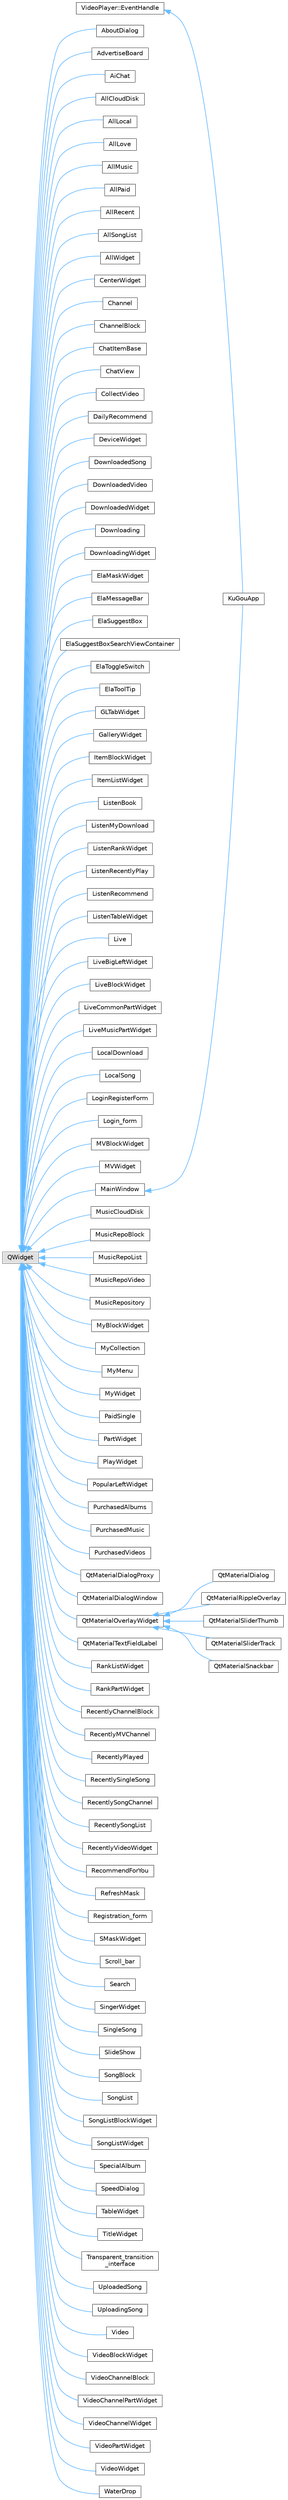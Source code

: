 digraph "类继承关系图"
{
 // LATEX_PDF_SIZE
  bgcolor="transparent";
  edge [fontname=Helvetica,fontsize=10,labelfontname=Helvetica,labelfontsize=10];
  node [fontname=Helvetica,fontsize=10,shape=box,height=0.2,width=0.4];
  rankdir="LR";
  Node0 [id="Node000000",label="VideoPlayer::EventHandle",height=0.2,width=0.4,color="grey40", fillcolor="white", style="filled",URL="$class_video_player_1_1_event_handle.html",tooltip="事件处理接口"];
  Node0 -> Node1 [id="edge533_Node000000_Node000001",dir="back",color="steelblue1",style="solid",tooltip=" "];
  Node1 [id="Node000001",label="KuGouApp",height=0.2,width=0.4,color="grey40", fillcolor="white", style="filled",URL="$class_ku_gou_app.html",tooltip="酷狗音乐应用主窗口类，管理音乐播放和界面切换"];
  Node3 [id="Node000003",label="QWidget",height=0.2,width=0.4,color="grey60", fillcolor="#E0E0E0", style="filled",tooltip=" "];
  Node3 -> Node4 [id="edge534_Node000003_Node000004",dir="back",color="steelblue1",style="solid",tooltip=" "];
  Node4 [id="Node000004",label="AboutDialog",height=0.2,width=0.4,color="grey40", fillcolor="white", style="filled",URL="$class_about_dialog.html",tooltip="关于对话框类，显示项目信息和 Gitee Star 数量"];
  Node3 -> Node5 [id="edge535_Node000003_Node000005",dir="back",color="steelblue1",style="solid",tooltip=" "];
  Node5 [id="Node000005",label="AdvertiseBoard",height=0.2,width=0.4,color="grey40", fillcolor="white", style="filled",URL="$class_advertise_board.html",tooltip="广告轮播界面类，管理海报展示和导航"];
  Node3 -> Node6 [id="edge536_Node000003_Node000006",dir="back",color="steelblue1",style="solid",tooltip=" "];
  Node6 [id="Node000006",label="AiChat",height=0.2,width=0.4,color="grey40", fillcolor="white", style="filled",URL="$class_ai_chat.html",tooltip="AI 聊天界面类，集成问题输入、聊天视图和流式回答"];
  Node3 -> Node7 [id="edge537_Node000003_Node000007",dir="back",color="steelblue1",style="solid",tooltip=" "];
  Node7 [id="Node000007",label="AllCloudDisk",height=0.2,width=0.4,color="grey40", fillcolor="white", style="filled",URL="$class_all_cloud_disk.html",tooltip="云盘音乐界面类，支持搜索更多音乐"];
  Node3 -> Node8 [id="edge538_Node000003_Node000008",dir="back",color="steelblue1",style="solid",tooltip=" "];
  Node8 [id="Node000008",label="AllLocal",height=0.2,width=0.4,color="grey40", fillcolor="white", style="filled",URL="$class_all_local.html",tooltip="本地音乐界面类，支持音乐列表显示和搜索"];
  Node3 -> Node9 [id="edge539_Node000003_Node000009",dir="back",color="steelblue1",style="solid",tooltip=" "];
  Node9 [id="Node000009",label="AllLove",height=0.2,width=0.4,color="grey40", fillcolor="white", style="filled",URL="$class_all_love.html",tooltip="收藏音乐界面类，支持搜索更多音乐"];
  Node3 -> Node10 [id="edge540_Node000003_Node000010",dir="back",color="steelblue1",style="solid",tooltip=" "];
  Node10 [id="Node000010",label="AllMusic",height=0.2,width=0.4,color="grey40", fillcolor="white", style="filled",URL="$class_all_music.html",tooltip="音乐管理界面类，支持全部、收藏、歌单、最近、本地、已购、云盘子界面切换及排序"];
  Node3 -> Node11 [id="edge541_Node000003_Node000011",dir="back",color="steelblue1",style="solid",tooltip=" "];
  Node11 [id="Node000011",label="AllPaid",height=0.2,width=0.4,color="grey40", fillcolor="white", style="filled",URL="$class_all_paid.html",tooltip="付费音乐界面类，支持搜索更多音乐"];
  Node3 -> Node12 [id="edge542_Node000003_Node000012",dir="back",color="steelblue1",style="solid",tooltip=" "];
  Node12 [id="Node000012",label="AllRecent",height=0.2,width=0.4,color="grey40", fillcolor="white", style="filled",URL="$class_all_recent.html",tooltip="最近播放音乐界面类，支持搜索更多音乐"];
  Node3 -> Node13 [id="edge543_Node000003_Node000013",dir="back",color="steelblue1",style="solid",tooltip=" "];
  Node13 [id="Node000013",label="AllSongList",height=0.2,width=0.4,color="grey40", fillcolor="white", style="filled",URL="$class_all_song_list.html",tooltip="歌单界面类，支持搜索更多音乐"];
  Node3 -> Node14 [id="edge544_Node000003_Node000014",dir="back",color="steelblue1",style="solid",tooltip=" "];
  Node14 [id="Node000014",label="AllWidget",height=0.2,width=0.4,color="grey40", fillcolor="white", style="filled",URL="$class_all_widget.html",tooltip="全部音乐界面类，支持音乐列表显示和搜索"];
  Node3 -> Node15 [id="edge545_Node000003_Node000015",dir="back",color="steelblue1",style="solid",tooltip=" "];
  Node15 [id="Node000015",label="CenterWidget",height=0.2,width=0.4,color="grey40", fillcolor="white", style="filled",URL="$class_center_widget.html",tooltip="自定义中心控件类，继承自 QWidget，支持线性渐变阴影"];
  Node3 -> Node16 [id="edge546_Node000003_Node000016",dir="back",color="steelblue1",style="solid",tooltip=" "];
  Node16 [id="Node000016",label="Channel",height=0.2,width=0.4,color="grey40", fillcolor="white", style="filled",URL="$class_channel.html",tooltip="音乐频道主界面类，支持分类导航、滚动和音乐块展示"];
  Node3 -> Node17 [id="edge547_Node000003_Node000017",dir="back",color="steelblue1",style="solid",tooltip=" "];
  Node17 [id="Node000017",label="ChannelBlock",height=0.2,width=0.4,color="grey40", fillcolor="white", style="filled",URL="$class_channel_block.html",tooltip="音乐频道块界面类，显示封面、标题、歌手歌曲信息，支持交互"];
  Node3 -> Node18 [id="edge548_Node000003_Node000018",dir="back",color="steelblue1",style="solid",tooltip=" "];
  Node18 [id="Node000018",label="ChatItemBase",height=0.2,width=0.4,color="grey40", fillcolor="white", style="filled",URL="$class_chat_item_base.html",tooltip="聊天项基类，包含用户名、头像、气泡和加载动画"];
  Node3 -> Node19 [id="edge549_Node000003_Node000019",dir="back",color="steelblue1",style="solid",tooltip=" "];
  Node19 [id="Node000019",label="ChatView",height=0.2,width=0.4,color="grey40", fillcolor="white", style="filled",URL="$class_chat_view.html",tooltip="聊天视图类，支持聊天项动态管理、居中初始化部件和动画效果"];
  Node3 -> Node20 [id="edge550_Node000003_Node000020",dir="back",color="steelblue1",style="solid",tooltip=" "];
  Node20 [id="Node000020",label="CollectVideo",height=0.2,width=0.4,color="grey40", fillcolor="white", style="filled",URL="$class_collect_video.html",tooltip="收藏视频界面类，管理收藏视频的展示和操作"];
  Node3 -> Node21 [id="edge551_Node000003_Node000021",dir="back",color="steelblue1",style="solid",tooltip=" "];
  Node21 [id="Node000021",label="DailyRecommend",height=0.2,width=0.4,color="grey40", fillcolor="white", style="filled",URL="$class_daily_recommend.html",tooltip="每日推荐界面类，显示日期、歌曲列表和操作按钮"];
  Node3 -> Node22 [id="edge552_Node000003_Node000022",dir="back",color="steelblue1",style="solid",tooltip=" "];
  Node22 [id="Node000022",label="DeviceWidget",height=0.2,width=0.4,color="grey40", fillcolor="white", style="filled",URL="$class_device_widget.html",tooltip="设备界面类，管理设备相关操作和展示"];
  Node3 -> Node23 [id="edge553_Node000003_Node000023",dir="back",color="steelblue1",style="solid",tooltip=" "];
  Node23 [id="Node000023",label="DownloadedSong",height=0.2,width=0.4,color="grey40", fillcolor="white", style="filled",URL="$class_downloaded_song.html",tooltip="已下载歌曲界面类，支持排序和搜索"];
  Node3 -> Node24 [id="edge554_Node000003_Node000024",dir="back",color="steelblue1",style="solid",tooltip=" "];
  Node24 [id="Node000024",label="DownloadedVideo",height=0.2,width=0.4,color="grey40", fillcolor="white", style="filled",URL="$class_downloaded_video.html",tooltip="已下载视频界面类，支持搜索"];
  Node3 -> Node25 [id="edge555_Node000003_Node000025",dir="back",color="steelblue1",style="solid",tooltip=" "];
  Node25 [id="Node000025",label="DownloadedWidget",height=0.2,width=0.4,color="grey40", fillcolor="white", style="filled",URL="$class_downloaded_widget.html",tooltip="已下载界面类，显示已下载内容并支持搜索"];
  Node3 -> Node26 [id="edge556_Node000003_Node000026",dir="back",color="steelblue1",style="solid",tooltip=" "];
  Node26 [id="Node000026",label="Downloading",height=0.2,width=0.4,color="grey40", fillcolor="white", style="filled",URL="$class_downloading.html",tooltip="下载管理界面类，支持开始、停止、清除和设置"];
  Node3 -> Node27 [id="edge557_Node000003_Node000027",dir="back",color="steelblue1",style="solid",tooltip=" "];
  Node27 [id="Node000027",label="DownloadingWidget",height=0.2,width=0.4,color="grey40", fillcolor="white", style="filled",URL="$class_downloading_widget.html",tooltip="下载中界面类，显示下载进度和操作按钮"];
  Node3 -> Node28 [id="edge558_Node000003_Node000028",dir="back",color="steelblue1",style="solid",tooltip=" "];
  Node28 [id="Node000028",label="ElaMaskWidget",height=0.2,width=0.4,color="grey40", fillcolor="white", style="filled",URL="$class_ela_mask_widget.html",tooltip="遮罩控件类，提供透明遮罩效果和动画"];
  Node3 -> Node29 [id="edge559_Node000003_Node000029",dir="back",color="steelblue1",style="solid",tooltip=" "];
  Node29 [id="Node000029",label="ElaMessageBar",height=0.2,width=0.4,color="grey40", fillcolor="white", style="filled",URL="$class_ela_message_bar.html",tooltip="消息通知栏类，支持多种消息类型和位置策略"];
  Node3 -> Node30 [id="edge560_Node000003_Node000030",dir="back",color="steelblue1",style="solid",tooltip=" "];
  Node30 [id="Node000030",label="ElaSuggestBox",height=0.2,width=0.4,color="grey40", fillcolor="white", style="filled",URL="$class_ela_suggest_box.html",tooltip="搜索建议框控件，支持添加/移除建议项和事件过滤"];
  Node3 -> Node31 [id="edge561_Node000003_Node000031",dir="back",color="steelblue1",style="solid",tooltip=" "];
  Node31 [id="Node000031",label="ElaSuggestBoxSearchViewContainer",height=0.2,width=0.4,color="grey40", fillcolor="white", style="filled",URL="$class_ela_suggest_box_search_view_container.html",tooltip="建议框容器，负责绘制阴影和圆角背景"];
  Node3 -> Node32 [id="edge562_Node000003_Node000032",dir="back",color="steelblue1",style="solid",tooltip=" "];
  Node32 [id="Node000032",label="ElaToggleSwitch",height=0.2,width=0.4,color="grey40", fillcolor="white", style="filled",URL="$class_ela_toggle_switch.html",tooltip="开关控件，支持滑动动画和主题切换"];
  Node3 -> Node33 [id="edge563_Node000003_Node000033",dir="back",color="steelblue1",style="solid",tooltip=" "];
  Node33 [id="Node000033",label="ElaToolTip",height=0.2,width=0.4,color="grey40", fillcolor="white", style="filled",URL="$class_ela_tool_tip.html",tooltip="自定义工具提示类，支持文本、自定义控件和动画"];
  Node3 -> Node34 [id="edge564_Node000003_Node000034",dir="back",color="steelblue1",style="solid",tooltip=" "];
  Node34 [id="Node000034",label="GLTabWidget",height=0.2,width=0.4,color="grey40", fillcolor="white", style="filled",URL="$class_g_l_tab_widget.html",tooltip="“猜你喜欢”推荐界面类，管理模式选择、歌曲信息和交互按钮"];
  Node3 -> Node35 [id="edge565_Node000003_Node000035",dir="back",color="steelblue1",style="solid",tooltip=" "];
  Node35 [id="Node000035",label="GalleryWidget",height=0.2,width=0.4,color="grey40", fillcolor="white", style="filled",URL="$class_gallery_widget.html",tooltip="照片画廊控件类，管理照片卡片并支持动态布局和动画"];
  Node3 -> Node36 [id="edge566_Node000003_Node000036",dir="back",color="steelblue1",style="solid",tooltip=" "];
  Node36 [id="Node000036",label="ItemBlockWidget",height=0.2,width=0.4,color="grey40", fillcolor="white", style="filled",URL="$class_item_block_widget.html",tooltip="块状推荐项控件类，显示封面和描述"];
  Node3 -> Node37 [id="edge567_Node000003_Node000037",dir="back",color="steelblue1",style="solid",tooltip=" "];
  Node37 [id="Node000037",label="ItemListWidget",height=0.2,width=0.4,color="grey40", fillcolor="white", style="filled",URL="$class_item_list_widget.html",tooltip="小图标列表推荐项控件类，显示封面、歌曲名和歌手"];
  Node3 -> Node38 [id="edge568_Node000003_Node000038",dir="back",color="steelblue1",style="solid",tooltip=" "];
  Node38 [id="Node000038",label="ListenBook",height=0.2,width=0.4,color="grey40", fillcolor="white", style="filled",URL="$class_listen_book.html",tooltip="听书主界面类，包含推荐、下载和最近播放页面的堆栈窗口"];
  Node3 -> Node39 [id="edge569_Node000003_Node000039",dir="back",color="steelblue1",style="solid",tooltip=" "];
  Node39 [id="Node000039",label="ListenMyDownload",height=0.2,width=0.4,color="grey40", fillcolor="white", style="filled",URL="$class_listen_my_download.html",tooltip="下载管理界面类，切换已下载和下载中页面"];
  Node3 -> Node40 [id="edge570_Node000003_Node000040",dir="back",color="steelblue1",style="solid",tooltip=" "];
  Node40 [id="Node000040",label="ListenRankWidget",height=0.2,width=0.4,color="grey40", fillcolor="white", style="filled",URL="$class_listen_rank_widget.html",tooltip="排行榜界面类，显示免费榜、飙升榜、热销榜和新品榜"];
  Node3 -> Node41 [id="edge571_Node000003_Node000041",dir="back",color="steelblue1",style="solid",tooltip=" "];
  Node41 [id="Node000041",label="ListenRecentlyPlay",height=0.2,width=0.4,color="grey40", fillcolor="white", style="filled",URL="$class_listen_recently_play.html",tooltip="最近播放界面类，显示播放记录并支持搜索"];
  Node3 -> Node42 [id="edge572_Node000003_Node000042",dir="back",color="steelblue1",style="solid",tooltip=" "];
  Node42 [id="Node000042",label="ListenRecommend",height=0.2,width=0.4,color="grey40", fillcolor="white", style="filled",URL="$class_listen_recommend.html",tooltip="推荐界面类，包含分类菜单和多个表格控件"];
  Node3 -> Node43 [id="edge573_Node000003_Node000043",dir="back",color="steelblue1",style="solid",tooltip=" "];
  Node43 [id="Node000043",label="ListenTableWidget",height=0.2,width=0.4,color="grey40", fillcolor="white", style="filled",URL="$class_listen_table_widget.html",tooltip="表格控件类，包含标题和画廊，支持刷新功能"];
  Node3 -> Node44 [id="edge574_Node000003_Node000044",dir="back",color="steelblue1",style="solid",tooltip=" "];
  Node44 [id="Node000044",label="Live",height=0.2,width=0.4,color="grey40", fillcolor="white", style="filled",URL="$class_live.html",tooltip="直播主界面类，整合多个直播控件"];
  Node3 -> Node45 [id="edge575_Node000003_Node000045",dir="back",color="steelblue1",style="solid",tooltip=" "];
  Node45 [id="Node000045",label="LiveBigLeftWidget",height=0.2,width=0.4,color="grey40", fillcolor="white", style="filled",URL="$class_live_big_left_widget.html",tooltip="直播左侧大控件类，显示封面和文本内容"];
  Node3 -> Node46 [id="edge576_Node000003_Node000046",dir="back",color="steelblue1",style="solid",tooltip=" "];
  Node46 [id="Node000046",label="LiveBlockWidget",height=0.2,width=0.4,color="grey40", fillcolor="white", style="filled",URL="$class_live_block_widget.html",tooltip="直播块控件类，显示封面、文本和提示"];
  Node3 -> Node47 [id="edge577_Node000003_Node000047",dir="back",color="steelblue1",style="solid",tooltip=" "];
  Node47 [id="Node000047",label="LiveCommonPartWidget",height=0.2,width=0.4,color="grey40", fillcolor="white", style="filled",URL="$class_live_common_part_widget.html",tooltip="直播通用部分控件类，支持多行块控件布局"];
  Node3 -> Node48 [id="edge578_Node000003_Node000048",dir="back",color="steelblue1",style="solid",tooltip=" "];
  Node48 [id="Node000048",label="LiveMusicPartWidget",height=0.2,width=0.4,color="grey40", fillcolor="white", style="filled",URL="$class_live_music_part_widget.html",tooltip="直播音乐部分控件类，显示封面、标题和描述"];
  Node3 -> Node49 [id="edge579_Node000003_Node000049",dir="back",color="steelblue1",style="solid",tooltip=" "];
  Node49 [id="Node000049",label="LocalDownload",height=0.2,width=0.4,color="grey40", fillcolor="white", style="filled",URL="$class_local_download.html",tooltip="本地下载管理界面类，整合本地歌曲、已下载歌曲、已下载视频和正在下载功能"];
  Node3 -> Node50 [id="edge580_Node000003_Node000050",dir="back",color="steelblue1",style="solid",tooltip=" "];
  Node50 [id="Node000050",label="LocalSong",height=0.2,width=0.4,color="grey40", fillcolor="white", style="filled",URL="$class_local_song.html",tooltip="本地歌曲管理界面类，支持播放、排序、搜索、上传和服务器同步"];
  Node3 -> Node51 [id="edge581_Node000003_Node000051",dir="back",color="steelblue1",style="solid",tooltip=" "];
  Node51 [id="Node000051",label="LoginRegisterForm",height=0.2,width=0.4,color="grey40", fillcolor="white", style="filled",URL="$class_login_register_form.html",tooltip=" "];
  Node3 -> Node52 [id="edge582_Node000003_Node000052",dir="back",color="steelblue1",style="solid",tooltip=" "];
  Node52 [id="Node000052",label="Login_form",height=0.2,width=0.4,color="grey40", fillcolor="white", style="filled",URL="$class_login__form.html",tooltip=" "];
  Node3 -> Node53 [id="edge583_Node000003_Node000053",dir="back",color="steelblue1",style="solid",tooltip=" "];
  Node53 [id="Node000053",label="MVBlockWidget",height=0.2,width=0.4,color="grey40", fillcolor="white", style="filled",URL="$class_m_v_block_widget.html",tooltip="音乐视频块控件类，显示封面、标题和描述"];
  Node3 -> Node54 [id="edge584_Node000003_Node000054",dir="back",color="steelblue1",style="solid",tooltip=" "];
  Node54 [id="Node000054",label="MVWidget",height=0.2,width=0.4,color="grey40", fillcolor="white", style="filled",URL="$class_m_v_widget.html",tooltip="音乐视频分类界面类，支持推荐、华语、欧美等分类"];
  Node3 -> Node2 [id="edge585_Node000003_Node000002",dir="back",color="steelblue1",style="solid",tooltip=" "];
  Node2 [id="Node000002",label="MainWindow",height=0.2,width=0.4,color="grey40", fillcolor="white", style="filled",URL="$class_main_window.html",tooltip="自定义主窗口类，继承自 QWidget，支持窗口拉伸、托盘交互和关闭动画"];
  Node2 -> Node1 [id="edge586_Node000002_Node000001",dir="back",color="steelblue1",style="solid",tooltip=" "];
  Node3 -> Node55 [id="edge587_Node000003_Node000055",dir="back",color="steelblue1",style="solid",tooltip=" "];
  Node55 [id="Node000055",label="MusicCloudDisk",height=0.2,width=0.4,color="grey40", fillcolor="white", style="filled",URL="$class_music_cloud_disk.html",tooltip="云端歌曲管理界面类，整合已上传和正在上传歌曲功能"];
  Node3 -> Node56 [id="edge588_Node000003_Node000056",dir="back",color="steelblue1",style="solid",tooltip=" "];
  Node56 [id="Node000056",label="MusicRepoBlock",height=0.2,width=0.4,color="grey40", fillcolor="white", style="filled",URL="$class_music_repo_block.html",tooltip="音乐仓库块状项类，显示歌曲封面、名称和歌手信息"];
  Node3 -> Node57 [id="edge589_Node000003_Node000057",dir="back",color="steelblue1",style="solid",tooltip=" "];
  Node57 [id="Node000057",label="MusicRepoList",height=0.2,width=0.4,color="grey40", fillcolor="white", style="filled",URL="$class_music_repo_list.html",tooltip="音乐仓库列表项类，显示歌曲封面、名称和歌手信息"];
  Node3 -> Node58 [id="edge590_Node000003_Node000058",dir="back",color="steelblue1",style="solid",tooltip=" "];
  Node58 [id="Node000058",label="MusicRepoVideo",height=0.2,width=0.4,color="grey40", fillcolor="white", style="filled",URL="$class_music_repo_video.html",tooltip="音乐仓库视频项类，显示视频封面、名称、图标和作者信息"];
  Node3 -> Node59 [id="edge591_Node000003_Node000059",dir="back",color="steelblue1",style="solid",tooltip=" "];
  Node59 [id="Node000059",label="MusicRepository",height=0.2,width=0.4,color="grey40", fillcolor="white", style="filled",URL="$class_music_repository.html",tooltip="音乐仓库界面类，管理歌曲和视频的展示"];
  Node3 -> Node60 [id="edge592_Node000003_Node000060",dir="back",color="steelblue1",style="solid",tooltip=" "];
  Node60 [id="Node000060",label="MyBlockWidget",height=0.2,width=0.4,color="grey40", fillcolor="white", style="filled",URL="$class_my_block_widget.html",tooltip="块状控件类，支持遮罩、提示标签和流行度按钮"];
  Node3 -> Node61 [id="edge593_Node000003_Node000061",dir="back",color="steelblue1",style="solid",tooltip=" "];
  Node61 [id="Node000061",label="MyCollection",height=0.2,width=0.4,color="grey40", fillcolor="white", style="filled",URL="$class_my_collection.html",tooltip="收藏界面类，集成单曲、歌单、专辑、视频、歌手和设备界面"];
  Node3 -> Node62 [id="edge594_Node000003_Node000062",dir="back",color="steelblue1",style="solid",tooltip=" "];
  Node62 [id="Node000062",label="MyMenu",height=0.2,width=0.4,color="grey40", fillcolor="white", style="filled",URL="$class_my_menu.html",tooltip="菜单管理类，使用策略模式动态创建和初始化不同类型的菜单"];
  Node3 -> Node63 [id="edge595_Node000003_Node000063",dir="back",color="steelblue1",style="solid",tooltip=" "];
  Node63 [id="Node000063",label="MyWidget",height=0.2,width=0.4,color="grey40", fillcolor="white", style="filled",URL="$class_my_widget.html",tooltip="中间控件类，用于传递信号和绘制音量控件背景"];
  Node3 -> Node64 [id="edge596_Node000003_Node000064",dir="back",color="steelblue1",style="solid",tooltip=" "];
  Node64 [id="Node000064",label="PaidSingle",height=0.2,width=0.4,color="grey40", fillcolor="white", style="filled",URL="$class_paid_single.html",tooltip="付费单曲界面类，提供播放、下载、分享、排序、批量操作和搜索功能"];
  Node3 -> Node65 [id="edge597_Node000003_Node000065",dir="back",color="steelblue1",style="solid",tooltip=" "];
  Node65 [id="Node000065",label="PartWidget",height=0.2,width=0.4,color="grey40", fillcolor="white", style="filled",URL="$class_part_widget.html",tooltip="频道分区界面类，显示标题和音乐块容器"];
  Node3 -> Node66 [id="edge598_Node000003_Node000066",dir="back",color="steelblue1",style="solid",tooltip=" "];
  Node66 [id="Node000066",label="PlayWidget",height=0.2,width=0.4,color="grey40", fillcolor="white", style="filled",URL="$class_play_widget.html",tooltip="自定义播放控件类，继承自 QWidget，支持圆角阴影和双击信号"];
  Node3 -> Node67 [id="edge599_Node000003_Node000067",dir="back",color="steelblue1",style="solid",tooltip=" "];
  Node67 [id="Node000067",label="PopularLeftWidget",height=0.2,width=0.4,color="grey40", fillcolor="white", style="filled",URL="$class_popular_left_widget.html",tooltip="热门左侧控件类，支持动画和交互按钮"];
  Node3 -> Node68 [id="edge600_Node000003_Node000068",dir="back",color="steelblue1",style="solid",tooltip=" "];
  Node68 [id="Node000068",label="PurchasedAlbums",height=0.2,width=0.4,color="grey40", fillcolor="white", style="filled",URL="$class_purchased_albums.html",tooltip="已购专辑界面类，提供搜索功能"];
  Node3 -> Node69 [id="edge601_Node000003_Node000069",dir="back",color="steelblue1",style="solid",tooltip=" "];
  Node69 [id="Node000069",label="PurchasedMusic",height=0.2,width=0.4,color="grey40", fillcolor="white", style="filled",URL="$class_purchased_music.html",tooltip="付费音乐界面类，集成付费单曲、已购专辑和已购视频界面"];
  Node3 -> Node70 [id="edge602_Node000003_Node000070",dir="back",color="steelblue1",style="solid",tooltip=" "];
  Node70 [id="Node000070",label="PurchasedVideos",height=0.2,width=0.4,color="grey40", fillcolor="white", style="filled",URL="$class_purchased_videos.html",tooltip="已购视频界面类，提供搜索功能"];
  Node3 -> Node71 [id="edge603_Node000003_Node000071",dir="back",color="steelblue1",style="solid",tooltip=" "];
  Node71 [id="Node000071",label="QtMaterialDialogProxy",height=0.2,width=0.4,color="grey40", fillcolor="white", style="filled",URL="$class_qt_material_dialog_proxy.html",tooltip="对话框代理类，管理透明度过渡和内容同步"];
  Node3 -> Node72 [id="edge604_Node000003_Node000072",dir="back",color="steelblue1",style="solid",tooltip=" "];
  Node72 [id="Node000072",label="QtMaterialDialogWindow",height=0.2,width=0.4,color="grey40", fillcolor="white", style="filled",URL="$class_qt_material_dialog_window.html",tooltip="对话框内容窗口类，管理内容和偏移"];
  Node3 -> Node73 [id="edge605_Node000003_Node000073",dir="back",color="steelblue1",style="solid",tooltip=" "];
  Node73 [id="Node000073",label="QtMaterialOverlayWidget",height=0.2,width=0.4,color="grey40", fillcolor="white", style="filled",URL="$class_qt_material_overlay_widget.html",tooltip="覆盖层控件类，继承自 QWidget，用于在父窗口上绘制覆盖效果"];
  Node73 -> Node74 [id="edge606_Node000073_Node000074",dir="back",color="steelblue1",style="solid",tooltip=" "];
  Node74 [id="Node000074",label="QtMaterialDialog",height=0.2,width=0.4,color="grey40", fillcolor="white", style="filled",URL="$class_qt_material_dialog.html",tooltip="对话框类，继承自 QtMaterialOverlayWidget，支持 Material Design 风格"];
  Node73 -> Node75 [id="edge607_Node000073_Node000075",dir="back",color="steelblue1",style="solid",tooltip=" "];
  Node75 [id="Node000075",label="QtMaterialRippleOverlay",height=0.2,width=0.4,color="grey40", fillcolor="white", style="filled",URL="$class_qt_material_ripple_overlay.html",tooltip="水波纹覆盖层类，继承自 QtMaterialOverlayWidget，管理多个水波纹效果"];
  Node73 -> Node76 [id="edge608_Node000073_Node000076",dir="back",color="steelblue1",style="solid",tooltip=" "];
  Node76 [id="Node000076",label="QtMaterialSliderThumb",height=0.2,width=0.4,color="grey40", fillcolor="white", style="filled",URL="$class_qt_material_slider_thumb.html",tooltip="滑块控件的手柄，绘制滑块和光晕"];
  Node73 -> Node77 [id="edge609_Node000073_Node000077",dir="back",color="steelblue1",style="solid",tooltip=" "];
  Node77 [id="Node000077",label="QtMaterialSliderTrack",height=0.2,width=0.4,color="grey40", fillcolor="white", style="filled",URL="$class_qt_material_slider_track.html",tooltip="滑块控件的轨道，绘制轨道区域"];
  Node73 -> Node78 [id="edge610_Node000073_Node000078",dir="back",color="steelblue1",style="solid",tooltip=" "];
  Node78 [id="Node000078",label="QtMaterialSnackbar",height=0.2,width=0.4,color="grey40", fillcolor="white", style="filled",URL="$class_qt_material_snackbar.html",tooltip="材质设计风格的消息提示条类"];
  Node3 -> Node79 [id="edge611_Node000003_Node000079",dir="back",color="steelblue1",style="solid",tooltip=" "];
  Node79 [id="Node000079",label="QtMaterialTextFieldLabel",height=0.2,width=0.4,color="grey40", fillcolor="white", style="filled",URL="$class_qt_material_text_field_label.html",tooltip="文本输入框标签类，管理浮动标签"];
  Node3 -> Node80 [id="edge612_Node000003_Node000080",dir="back",color="steelblue1",style="solid",tooltip=" "];
  Node80 [id="Node000080",label="RankListWidget",height=0.2,width=0.4,color="grey40", fillcolor="white", style="filled",URL="$class_rank_list_widget.html",tooltip="排行榜单项控件类，显示描述、封面和排名信息"];
  Node3 -> Node81 [id="edge613_Node000003_Node000081",dir="back",color="steelblue1",style="solid",tooltip=" "];
  Node81 [id="Node000081",label="RankPartWidget",height=0.2,width=0.4,color="grey40", fillcolor="white", style="filled",URL="$class_rank_part_widget.html",tooltip="排行榜分区控件类，管理排行榜单项"];
  Node3 -> Node82 [id="edge614_Node000003_Node000082",dir="back",color="steelblue1",style="solid",tooltip=" "];
  Node82 [id="Node000082",label="RecentlyChannelBlock",height=0.2,width=0.4,color="grey40", fillcolor="white", style="filled",URL="$class_recently_channel_block.html",tooltip="最近频道块类，显示封面、标题、歌手/歌曲信息和交互效果"];
  Node3 -> Node83 [id="edge615_Node000003_Node000083",dir="back",color="steelblue1",style="solid",tooltip=" "];
  Node83 [id="Node000083",label="RecentlyMVChannel",height=0.2,width=0.4,color="grey40", fillcolor="white", style="filled",URL="$class_recently_m_v_channel.html",tooltip="最近MV频道界面类，提供搜索功能"];
  Node3 -> Node84 [id="edge616_Node000003_Node000084",dir="back",color="steelblue1",style="solid",tooltip=" "];
  Node84 [id="Node000084",label="RecentlyPlayed",height=0.2,width=0.4,color="grey40", fillcolor="white", style="filled",URL="$class_recently_played.html",tooltip="最近播放界面类，管理单曲、歌单、视频、歌曲频道和 MV 频道界面"];
  Node3 -> Node85 [id="edge617_Node000003_Node000085",dir="back",color="steelblue1",style="solid",tooltip=" "];
  Node85 [id="Node000085",label="RecentlySingleSong",height=0.2,width=0.4,color="grey40", fillcolor="white", style="filled",URL="$class_recently_single_song.html",tooltip="最近单曲界面类，提供播放、下载、分享、排序、批量操作和搜索功能"];
  Node3 -> Node86 [id="edge618_Node000003_Node000086",dir="back",color="steelblue1",style="solid",tooltip=" "];
  Node86 [id="Node000086",label="RecentlySongChannel",height=0.2,width=0.4,color="grey40", fillcolor="white", style="filled",URL="$class_recently_song_channel.html",tooltip="最近歌曲频道界面类，提供播放、分享、批量操作和搜索功能"];
  Node3 -> Node87 [id="edge619_Node000003_Node000087",dir="back",color="steelblue1",style="solid",tooltip=" "];
  Node87 [id="Node000087",label="RecentlySongList",height=0.2,width=0.4,color="grey40", fillcolor="white", style="filled",URL="$class_recently_song_list.html",tooltip="最近歌单界面类，提供搜索功能"];
  Node3 -> Node88 [id="edge620_Node000003_Node000088",dir="back",color="steelblue1",style="solid",tooltip=" "];
  Node88 [id="Node000088",label="RecentlyVideoWidget",height=0.2,width=0.4,color="grey40", fillcolor="white", style="filled",URL="$class_recently_video_widget.html",tooltip="最近视频界面类，提供搜索功能"];
  Node3 -> Node89 [id="edge621_Node000003_Node000089",dir="back",color="steelblue1",style="solid",tooltip=" "];
  Node89 [id="Node000089",label="RecommendForYou",height=0.2,width=0.4,color="grey40", fillcolor="white", style="filled",URL="$class_recommend_for_you.html",tooltip="< 前向声明 UI 类"];
  Node3 -> Node90 [id="edge622_Node000003_Node000090",dir="back",color="steelblue1",style="solid",tooltip=" "];
  Node90 [id="Node000090",label="RefreshMask",height=0.2,width=0.4,color="grey40", fillcolor="white", style="filled",URL="$class_refresh_mask.html",tooltip="自定义刷新遮罩类，用于显示加载状态"];
  Node3 -> Node91 [id="edge623_Node000003_Node000091",dir="back",color="steelblue1",style="solid",tooltip=" "];
  Node91 [id="Node000091",label="Registration_form",height=0.2,width=0.4,color="grey40", fillcolor="white", style="filled",URL="$class_registration__form.html",tooltip=" "];
  Node3 -> Node92 [id="edge624_Node000003_Node000092",dir="back",color="steelblue1",style="solid",tooltip=" "];
  Node92 [id="Node000092",label="SMaskWidget",height=0.2,width=0.4,color="grey40", fillcolor="white", style="filled",URL="$class_s_mask_widget.html",tooltip="带动画的遮罩控件类，支持圆形和三角形动画效果"];
  Node3 -> Node93 [id="edge625_Node000003_Node000093",dir="back",color="steelblue1",style="solid",tooltip=" "];
  Node93 [id="Node000093",label="Scroll_bar",height=0.2,width=0.4,color="grey40", fillcolor="white", style="filled",URL="$class_scroll__bar.html",tooltip=" "];
  Node3 -> Node94 [id="edge626_Node000003_Node000094",dir="back",color="steelblue1",style="solid",tooltip=" "];
  Node94 [id="Node000094",label="Search",height=0.2,width=0.4,color="grey40", fillcolor="white", style="filled",URL="$class_search.html",tooltip="搜索界面类，管理推荐、排行、专题和频道页面"];
  Node3 -> Node95 [id="edge627_Node000003_Node000095",dir="back",color="steelblue1",style="solid",tooltip=" "];
  Node95 [id="Node000095",label="SingerWidget",height=0.2,width=0.4,color="grey40", fillcolor="white", style="filled",URL="$class_singer_widget.html",tooltip="歌手界面类，管理歌手相关操作和展示"];
  Node3 -> Node96 [id="edge628_Node000003_Node000096",dir="back",color="steelblue1",style="solid",tooltip=" "];
  Node96 [id="Node000096",label="SingleSong",height=0.2,width=0.4,color="grey40", fillcolor="white", style="filled",URL="$class_single_song.html",tooltip="单曲界面类，管理单曲的展示和操作（如排序、播放、下载）"];
  Node3 -> Node97 [id="edge629_Node000003_Node000097",dir="back",color="steelblue1",style="solid",tooltip=" "];
  Node97 [id="Node000097",label="SlideShow",height=0.2,width=0.4,color="grey40", fillcolor="white", style="filled",URL="$class_slide_show.html",tooltip="轮播图控件类，支持图片滑动、自动轮播和指示器"];
  Node3 -> Node98 [id="edge630_Node000003_Node000098",dir="back",color="steelblue1",style="solid",tooltip=" "];
  Node98 [id="Node000098",label="SongBlock",height=0.2,width=0.4,color="grey40", fillcolor="white", style="filled",URL="$class_song_block.html",tooltip="歌曲块界面类，显示封面和描述"];
  Node3 -> Node99 [id="edge631_Node000003_Node000099",dir="back",color="steelblue1",style="solid",tooltip=" "];
  Node99 [id="Node000099",label="SongList",height=0.2,width=0.4,color="grey40", fillcolor="white", style="filled",URL="$class_song_list.html",tooltip="歌曲列表界面类，管理歌曲块和菜单"];
  Node3 -> Node100 [id="edge632_Node000003_Node000100",dir="back",color="steelblue1",style="solid",tooltip=" "];
  Node100 [id="Node000100",label="SongListBlockWidget",height=0.2,width=0.4,color="grey40", fillcolor="white", style="filled",URL="$class_song_list_block_widget.html",tooltip="歌单块类，显示歌单封面和标题"];
  Node3 -> Node101 [id="edge633_Node000003_Node000101",dir="back",color="steelblue1",style="solid",tooltip=" "];
  Node101 [id="Node000101",label="SongListWidget",height=0.2,width=0.4,color="grey40", fillcolor="white", style="filled",URL="$class_song_list_widget.html",tooltip="歌单界面类，管理歌单的展示和操作"];
  Node3 -> Node102 [id="edge634_Node000003_Node000102",dir="back",color="steelblue1",style="solid",tooltip=" "];
  Node102 [id="Node000102",label="SpecialAlbum",height=0.2,width=0.4,color="grey40", fillcolor="white", style="filled",URL="$class_special_album.html",tooltip="专辑界面类，管理专辑相关操作和展示"];
  Node3 -> Node103 [id="edge635_Node000003_Node000103",dir="back",color="steelblue1",style="solid",tooltip=" "];
  Node103 [id="Node000103",label="SpeedDialog",height=0.2,width=0.4,color="grey40", fillcolor="white", style="filled",URL="$class_speed_dialog.html",tooltip="倍速和调音控制弹窗，支持 DJ 模式"];
  Node3 -> Node104 [id="edge636_Node000003_Node000104",dir="back",color="steelblue1",style="solid",tooltip=" "];
  Node104 [id="Node000104",label="TableWidget",height=0.2,width=0.4,color="grey40", fillcolor="white", style="filled",URL="$class_table_widget.html",tooltip="表格布局推荐界面类，支持块状和小图标列表模式"];
  Node3 -> Node105 [id="edge637_Node000003_Node000105",dir="back",color="steelblue1",style="solid",tooltip=" "];
  Node105 [id="Node000105",label="TitleWidget",height=0.2,width=0.4,color="grey40", fillcolor="white", style="filled",URL="$class_title_widget.html",tooltip="自定义标题栏控件类，继承自 QWidget，支持界面导航、菜单显示和窗口控制"];
  Node3 -> Node106 [id="edge638_Node000003_Node000106",dir="back",color="steelblue1",style="solid",tooltip=" "];
  Node106 [id="Node000106",label="Transparent_transition\l_interface",height=0.2,width=0.4,color="grey40", fillcolor="white", style="filled",URL="$class_transparent__transition__interface.html",tooltip=" "];
  Node3 -> Node107 [id="edge639_Node000003_Node000107",dir="back",color="steelblue1",style="solid",tooltip=" "];
  Node107 [id="Node000107",label="UploadedSong",height=0.2,width=0.4,color="grey40", fillcolor="white", style="filled",URL="$class_uploaded_song.html",tooltip="已上传云端歌曲管理界面类，支持排序、搜索、上传、下载、删除和分享"];
  Node3 -> Node108 [id="edge640_Node000003_Node000108",dir="back",color="steelblue1",style="solid",tooltip=" "];
  Node108 [id="Node000108",label="UploadingSong",height=0.2,width=0.4,color="grey40", fillcolor="white", style="filled",URL="$class_uploading_song.html",tooltip="正在上传歌曲管理界面类，支持上传、开始、暂停和清除操作"];
  Node3 -> Node109 [id="edge641_Node000003_Node000109",dir="back",color="steelblue1",style="solid",tooltip=" "];
  Node109 [id="Node000109",label="Video",height=0.2,width=0.4,color="grey40", fillcolor="white", style="filled",URL="$class_video.html",tooltip="视频界面类，支持视频频道、MV 和视频子界面切换"];
  Node3 -> Node110 [id="edge642_Node000003_Node000110",dir="back",color="steelblue1",style="solid",tooltip=" "];
  Node110 [id="Node000110",label="VideoBlockWidget",height=0.2,width=0.4,color="grey40", fillcolor="white", style="filled",URL="$class_video_block_widget.html",tooltip="视频块界面类，显示视频封面、名称、作者和图标"];
  Node3 -> Node111 [id="edge643_Node000003_Node000111",dir="back",color="steelblue1",style="solid",tooltip=" "];
  Node111 [id="Node000111",label="VideoChannelBlock",height=0.2,width=0.4,color="grey40", fillcolor="white", style="filled",URL="$class_video_channel_block.html",tooltip="视频频道块控件类，显示封面、文本和描述"];
  Node3 -> Node112 [id="edge644_Node000003_Node000112",dir="back",color="steelblue1",style="solid",tooltip=" "];
  Node112 [id="Node000112",label="VideoChannelPartWidget",height=0.2,width=0.4,color="grey40", fillcolor="white", style="filled",URL="$class_video_channel_part_widget.html",tooltip="视频频道分类部件类，包含标题和视频块容器"];
  Node3 -> Node113 [id="edge645_Node000003_Node000113",dir="back",color="steelblue1",style="solid",tooltip=" "];
  Node113 [id="Node000113",label="VideoChannelWidget",height=0.2,width=0.4,color="grey40", fillcolor="white", style="filled",URL="$class_video_channel_widget.html",tooltip="视频频道分类界面类，支持热门、儿童、主题等分类"];
  Node3 -> Node114 [id="edge646_Node000003_Node000114",dir="back",color="steelblue1",style="solid",tooltip=" "];
  Node114 [id="Node000114",label="VideoPartWidget",height=0.2,width=0.4,color="grey40", fillcolor="white", style="filled",URL="$class_video_part_widget.html",tooltip="视频分区界面类，管理标题和视频块容器"];
  Node3 -> Node115 [id="edge647_Node000003_Node000115",dir="back",color="steelblue1",style="solid",tooltip=" "];
  Node115 [id="Node000115",label="VideoWidget",height=0.2,width=0.4,color="grey40", fillcolor="white", style="filled",URL="$class_video_widget.html",tooltip="视频界面类，管理多个视频分区和滚动区域"];
  Node3 -> Node116 [id="edge648_Node000003_Node000116",dir="back",color="steelblue1",style="solid",tooltip=" "];
  Node116 [id="Node000116",label="WaterDrop",height=0.2,width=0.4,color="grey40", fillcolor="white", style="filled",URL="$class_water_drop.html",tooltip="自定义水滴动画控件类，继承自 QWidget，支持动态圆形扩展动画"];
}
